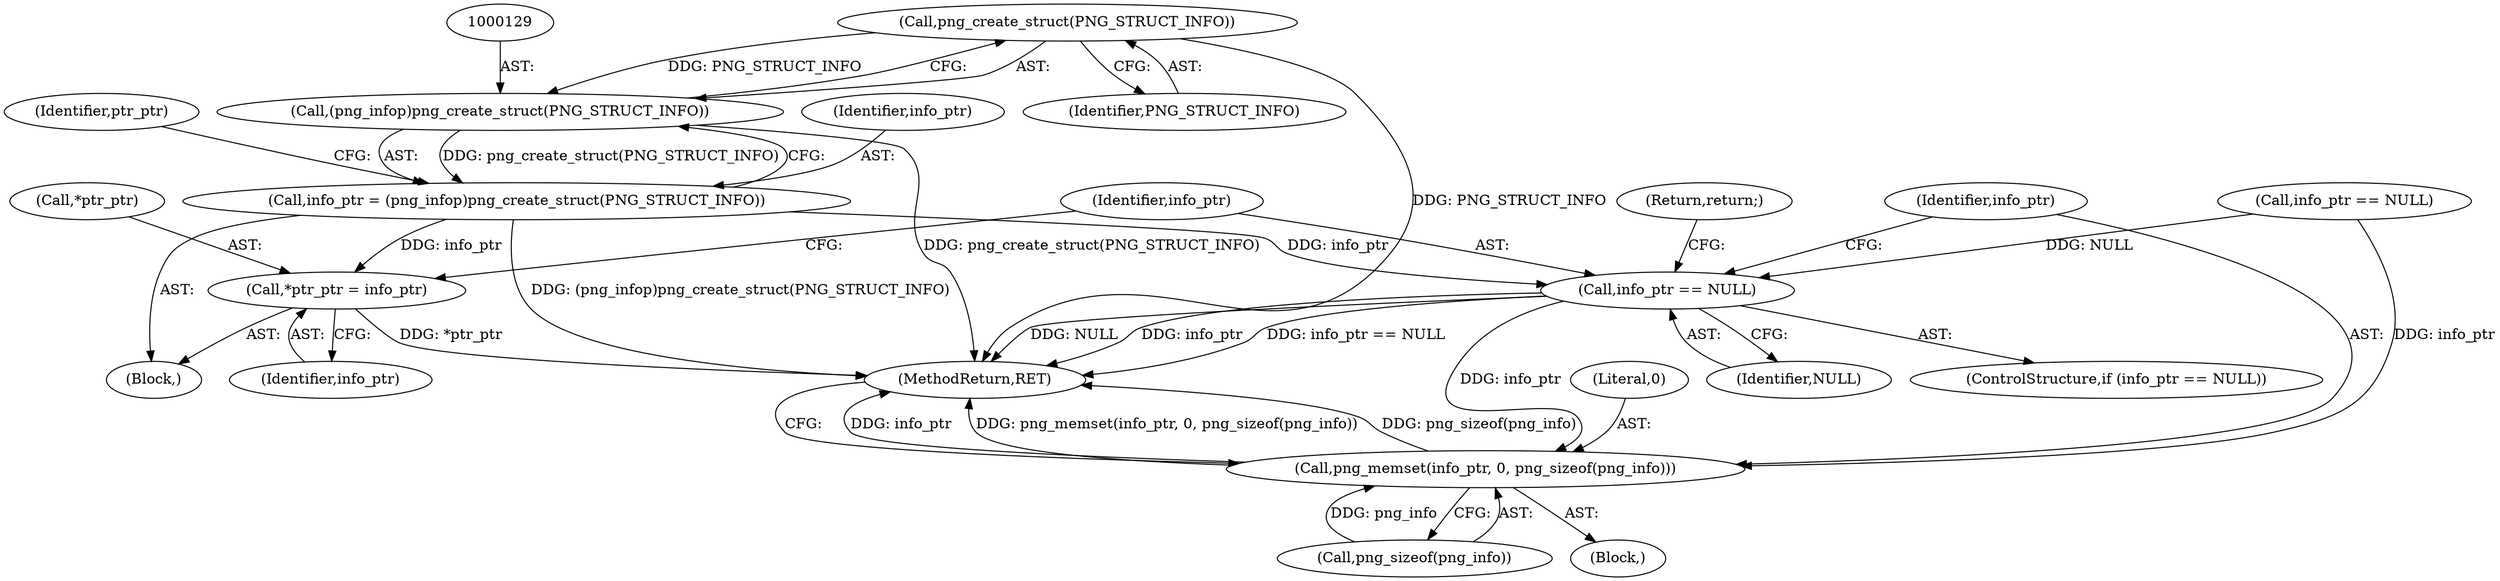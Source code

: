 digraph "0_Chrome_7f3d85b096f66870a15b37c2f40b219b2e292693_1@API" {
"1000130" [label="(Call,png_create_struct(PNG_STRUCT_INFO))"];
"1000128" [label="(Call,(png_infop)png_create_struct(PNG_STRUCT_INFO))"];
"1000126" [label="(Call,info_ptr = (png_infop)png_create_struct(PNG_STRUCT_INFO))"];
"1000132" [label="(Call,*ptr_ptr = info_ptr)"];
"1000137" [label="(Call,info_ptr == NULL)"];
"1000141" [label="(Call,png_memset(info_ptr, 0, png_sizeof(png_info)))"];
"1000130" [label="(Call,png_create_struct(PNG_STRUCT_INFO))"];
"1000123" [label="(Block,)"];
"1000146" [label="(MethodReturn,RET)"];
"1000131" [label="(Identifier,PNG_STRUCT_INFO)"];
"1000140" [label="(Return,return;)"];
"1000142" [label="(Identifier,info_ptr)"];
"1000137" [label="(Call,info_ptr == NULL)"];
"1000144" [label="(Call,png_sizeof(png_info))"];
"1000136" [label="(ControlStructure,if (info_ptr == NULL))"];
"1000143" [label="(Literal,0)"];
"1000114" [label="(Call,info_ptr == NULL)"];
"1000126" [label="(Call,info_ptr = (png_infop)png_create_struct(PNG_STRUCT_INFO))"];
"1000134" [label="(Identifier,ptr_ptr)"];
"1000127" [label="(Identifier,info_ptr)"];
"1000138" [label="(Identifier,info_ptr)"];
"1000132" [label="(Call,*ptr_ptr = info_ptr)"];
"1000135" [label="(Identifier,info_ptr)"];
"1000128" [label="(Call,(png_infop)png_create_struct(PNG_STRUCT_INFO))"];
"1000141" [label="(Call,png_memset(info_ptr, 0, png_sizeof(png_info)))"];
"1000133" [label="(Call,*ptr_ptr)"];
"1000104" [label="(Block,)"];
"1000139" [label="(Identifier,NULL)"];
"1000130" -> "1000128"  [label="AST: "];
"1000130" -> "1000131"  [label="CFG: "];
"1000131" -> "1000130"  [label="AST: "];
"1000128" -> "1000130"  [label="CFG: "];
"1000130" -> "1000146"  [label="DDG: PNG_STRUCT_INFO"];
"1000130" -> "1000128"  [label="DDG: PNG_STRUCT_INFO"];
"1000128" -> "1000126"  [label="AST: "];
"1000129" -> "1000128"  [label="AST: "];
"1000126" -> "1000128"  [label="CFG: "];
"1000128" -> "1000146"  [label="DDG: png_create_struct(PNG_STRUCT_INFO)"];
"1000128" -> "1000126"  [label="DDG: png_create_struct(PNG_STRUCT_INFO)"];
"1000126" -> "1000123"  [label="AST: "];
"1000127" -> "1000126"  [label="AST: "];
"1000134" -> "1000126"  [label="CFG: "];
"1000126" -> "1000146"  [label="DDG: (png_infop)png_create_struct(PNG_STRUCT_INFO)"];
"1000126" -> "1000132"  [label="DDG: info_ptr"];
"1000126" -> "1000137"  [label="DDG: info_ptr"];
"1000132" -> "1000123"  [label="AST: "];
"1000132" -> "1000135"  [label="CFG: "];
"1000133" -> "1000132"  [label="AST: "];
"1000135" -> "1000132"  [label="AST: "];
"1000138" -> "1000132"  [label="CFG: "];
"1000132" -> "1000146"  [label="DDG: *ptr_ptr"];
"1000137" -> "1000136"  [label="AST: "];
"1000137" -> "1000139"  [label="CFG: "];
"1000138" -> "1000137"  [label="AST: "];
"1000139" -> "1000137"  [label="AST: "];
"1000140" -> "1000137"  [label="CFG: "];
"1000142" -> "1000137"  [label="CFG: "];
"1000137" -> "1000146"  [label="DDG: NULL"];
"1000137" -> "1000146"  [label="DDG: info_ptr"];
"1000137" -> "1000146"  [label="DDG: info_ptr == NULL"];
"1000114" -> "1000137"  [label="DDG: NULL"];
"1000137" -> "1000141"  [label="DDG: info_ptr"];
"1000141" -> "1000104"  [label="AST: "];
"1000141" -> "1000144"  [label="CFG: "];
"1000142" -> "1000141"  [label="AST: "];
"1000143" -> "1000141"  [label="AST: "];
"1000144" -> "1000141"  [label="AST: "];
"1000146" -> "1000141"  [label="CFG: "];
"1000141" -> "1000146"  [label="DDG: info_ptr"];
"1000141" -> "1000146"  [label="DDG: png_memset(info_ptr, 0, png_sizeof(png_info))"];
"1000141" -> "1000146"  [label="DDG: png_sizeof(png_info)"];
"1000114" -> "1000141"  [label="DDG: info_ptr"];
"1000144" -> "1000141"  [label="DDG: png_info"];
}
